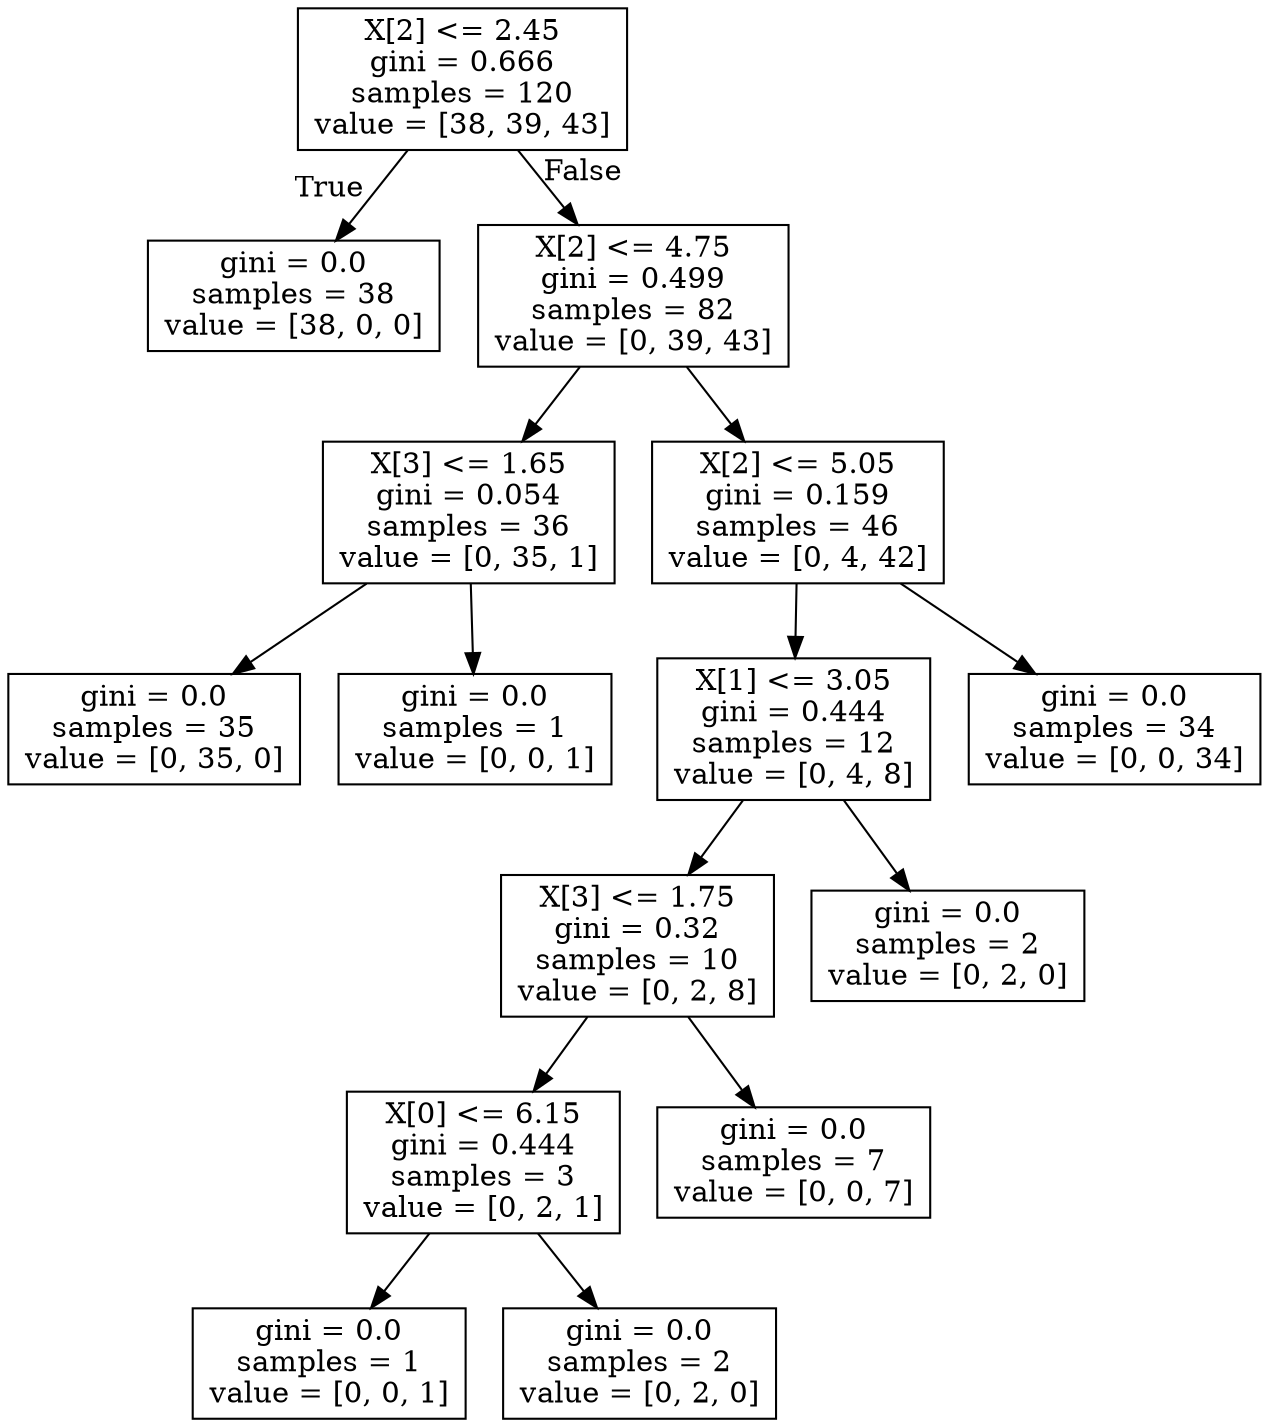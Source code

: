 digraph Tree {
node [shape=box] ;
0 [label="X[2] <= 2.45\ngini = 0.666\nsamples = 120\nvalue = [38, 39, 43]"] ;
1 [label="gini = 0.0\nsamples = 38\nvalue = [38, 0, 0]"] ;
0 -> 1 [labeldistance=2.5, labelangle=45, headlabel="True"] ;
2 [label="X[2] <= 4.75\ngini = 0.499\nsamples = 82\nvalue = [0, 39, 43]"] ;
0 -> 2 [labeldistance=2.5, labelangle=-45, headlabel="False"] ;
3 [label="X[3] <= 1.65\ngini = 0.054\nsamples = 36\nvalue = [0, 35, 1]"] ;
2 -> 3 ;
4 [label="gini = 0.0\nsamples = 35\nvalue = [0, 35, 0]"] ;
3 -> 4 ;
5 [label="gini = 0.0\nsamples = 1\nvalue = [0, 0, 1]"] ;
3 -> 5 ;
6 [label="X[2] <= 5.05\ngini = 0.159\nsamples = 46\nvalue = [0, 4, 42]"] ;
2 -> 6 ;
7 [label="X[1] <= 3.05\ngini = 0.444\nsamples = 12\nvalue = [0, 4, 8]"] ;
6 -> 7 ;
8 [label="X[3] <= 1.75\ngini = 0.32\nsamples = 10\nvalue = [0, 2, 8]"] ;
7 -> 8 ;
9 [label="X[0] <= 6.15\ngini = 0.444\nsamples = 3\nvalue = [0, 2, 1]"] ;
8 -> 9 ;
10 [label="gini = 0.0\nsamples = 1\nvalue = [0, 0, 1]"] ;
9 -> 10 ;
11 [label="gini = 0.0\nsamples = 2\nvalue = [0, 2, 0]"] ;
9 -> 11 ;
12 [label="gini = 0.0\nsamples = 7\nvalue = [0, 0, 7]"] ;
8 -> 12 ;
13 [label="gini = 0.0\nsamples = 2\nvalue = [0, 2, 0]"] ;
7 -> 13 ;
14 [label="gini = 0.0\nsamples = 34\nvalue = [0, 0, 34]"] ;
6 -> 14 ;
}